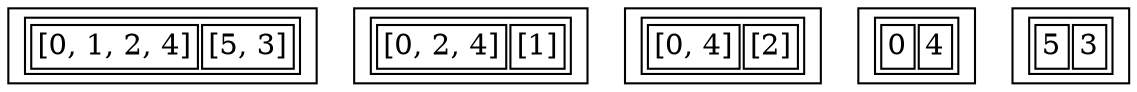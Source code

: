 graph output_partition_boxes {
	node [shape=box]
	0 [label=<<TABLE>
   <TR>
    <TD>[0, 1, 2, 4]</TD>
    <TD>[5, 3]</TD>
   </TR>
   </TABLE>>]
	1 [label=<<TABLE>
   <TR>
    <TD>[0, 2, 4]</TD>
    <TD>[1]</TD>
   </TR>
   </TABLE>>]
	2 [label=<<TABLE>
   <TR>
    <TD>[0, 4]</TD>
    <TD>[2]</TD>
   </TR>
   </TABLE>>]
	3 [label=<<TABLE>
        <TR>
          <TD>0</TD>
          <TD>4</TD>
        </TR>
        </TABLE>>]
	4 [label=<<TABLE>
        <TR>
          <TD>5</TD>
          <TD>3</TD>
        </TR>
        </TABLE>>]
}
